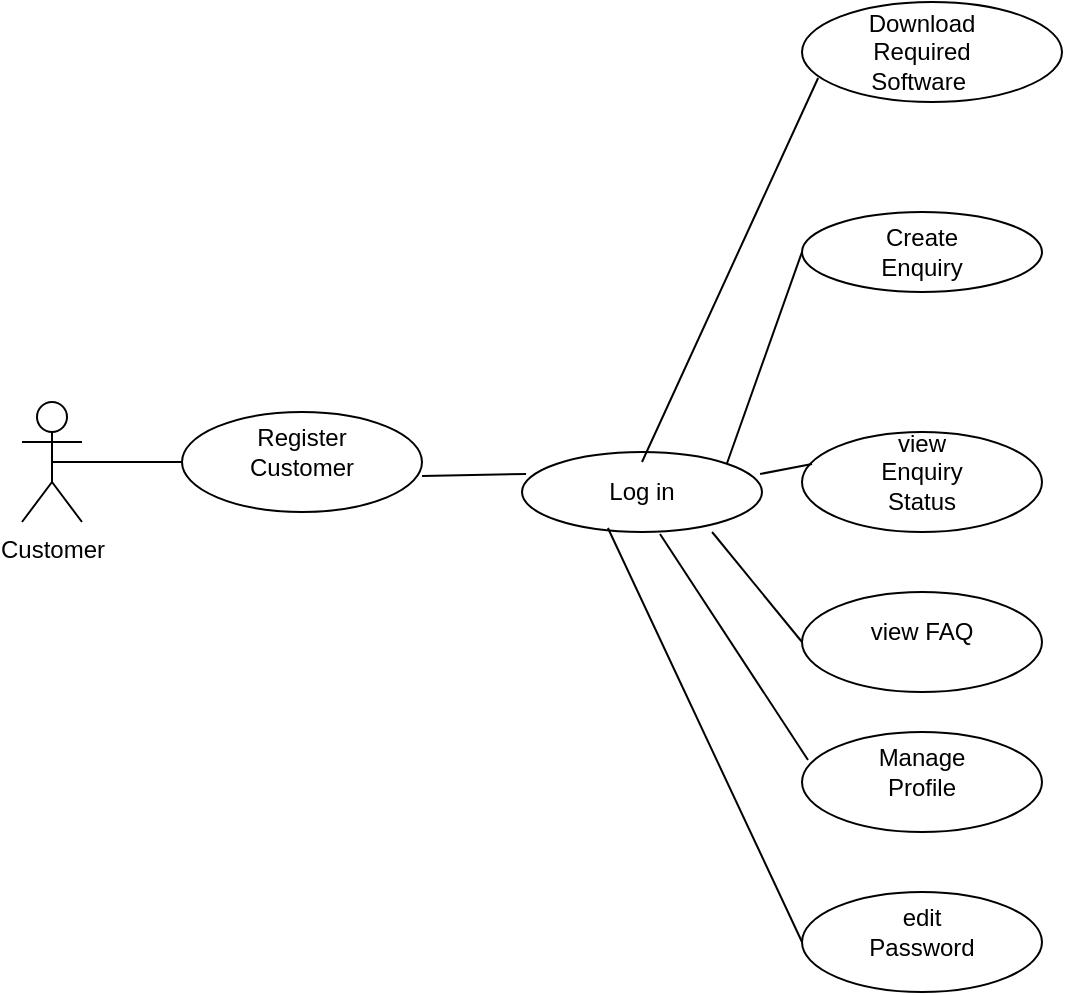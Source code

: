 <mxfile version="21.2.8" type="github">
  <diagram name="Page-1" id="cCaj6I9_EqimoGMLsfV3">
    <mxGraphModel dx="1360" dy="775" grid="1" gridSize="10" guides="1" tooltips="1" connect="1" arrows="1" fold="1" page="1" pageScale="1" pageWidth="827" pageHeight="1169" math="0" shadow="0">
      <root>
        <mxCell id="0" />
        <mxCell id="1" parent="0" />
        <mxCell id="t31nyGQxMdidjz3UWJmn-1" value="Customer" style="shape=umlActor;verticalLabelPosition=bottom;verticalAlign=top;html=1;outlineConnect=0;" vertex="1" parent="1">
          <mxGeometry x="40" y="315" width="30" height="60" as="geometry" />
        </mxCell>
        <mxCell id="t31nyGQxMdidjz3UWJmn-3" value="" style="ellipse;whiteSpace=wrap;html=1;" vertex="1" parent="1">
          <mxGeometry x="430" y="220" width="120" height="40" as="geometry" />
        </mxCell>
        <mxCell id="t31nyGQxMdidjz3UWJmn-4" value="Create Enquiry" style="text;html=1;strokeColor=none;fillColor=none;align=center;verticalAlign=middle;whiteSpace=wrap;rounded=0;" vertex="1" parent="1">
          <mxGeometry x="460" y="225" width="60" height="30" as="geometry" />
        </mxCell>
        <mxCell id="t31nyGQxMdidjz3UWJmn-5" value="" style="ellipse;whiteSpace=wrap;html=1;" vertex="1" parent="1">
          <mxGeometry x="290" y="340" width="120" height="40" as="geometry" />
        </mxCell>
        <mxCell id="t31nyGQxMdidjz3UWJmn-6" value="Log in" style="text;html=1;strokeColor=none;fillColor=none;align=center;verticalAlign=middle;whiteSpace=wrap;rounded=0;" vertex="1" parent="1">
          <mxGeometry x="320" y="345" width="60" height="30" as="geometry" />
        </mxCell>
        <mxCell id="t31nyGQxMdidjz3UWJmn-9" value="" style="ellipse;whiteSpace=wrap;html=1;" vertex="1" parent="1">
          <mxGeometry x="430" y="330" width="120" height="50" as="geometry" />
        </mxCell>
        <mxCell id="t31nyGQxMdidjz3UWJmn-10" value="view Enquiry Status" style="text;html=1;strokeColor=none;fillColor=none;align=center;verticalAlign=middle;whiteSpace=wrap;rounded=0;" vertex="1" parent="1">
          <mxGeometry x="460" y="335" width="60" height="30" as="geometry" />
        </mxCell>
        <mxCell id="t31nyGQxMdidjz3UWJmn-11" value="" style="ellipse;whiteSpace=wrap;html=1;" vertex="1" parent="1">
          <mxGeometry x="430" y="410" width="120" height="50" as="geometry" />
        </mxCell>
        <mxCell id="t31nyGQxMdidjz3UWJmn-12" value="view FAQ" style="text;html=1;strokeColor=none;fillColor=none;align=center;verticalAlign=middle;whiteSpace=wrap;rounded=0;" vertex="1" parent="1">
          <mxGeometry x="460" y="415" width="60" height="30" as="geometry" />
        </mxCell>
        <mxCell id="t31nyGQxMdidjz3UWJmn-13" value="" style="ellipse;whiteSpace=wrap;html=1;" vertex="1" parent="1">
          <mxGeometry x="120" y="320" width="120" height="50" as="geometry" />
        </mxCell>
        <mxCell id="t31nyGQxMdidjz3UWJmn-14" value="Register Customer" style="text;html=1;strokeColor=none;fillColor=none;align=center;verticalAlign=middle;whiteSpace=wrap;rounded=0;" vertex="1" parent="1">
          <mxGeometry x="150" y="325" width="60" height="30" as="geometry" />
        </mxCell>
        <mxCell id="t31nyGQxMdidjz3UWJmn-16" value="" style="ellipse;whiteSpace=wrap;html=1;" vertex="1" parent="1">
          <mxGeometry x="430" y="480" width="120" height="50" as="geometry" />
        </mxCell>
        <mxCell id="t31nyGQxMdidjz3UWJmn-17" value="Manage Profile" style="text;html=1;strokeColor=none;fillColor=none;align=center;verticalAlign=middle;whiteSpace=wrap;rounded=0;" vertex="1" parent="1">
          <mxGeometry x="460" y="485" width="60" height="30" as="geometry" />
        </mxCell>
        <mxCell id="t31nyGQxMdidjz3UWJmn-21" value="" style="ellipse;whiteSpace=wrap;html=1;" vertex="1" parent="1">
          <mxGeometry x="430" y="560" width="120" height="50" as="geometry" />
        </mxCell>
        <mxCell id="t31nyGQxMdidjz3UWJmn-22" value="edit Password" style="text;html=1;strokeColor=none;fillColor=none;align=center;verticalAlign=middle;whiteSpace=wrap;rounded=0;" vertex="1" parent="1">
          <mxGeometry x="460" y="565" width="60" height="30" as="geometry" />
        </mxCell>
        <mxCell id="t31nyGQxMdidjz3UWJmn-23" value="" style="endArrow=none;html=1;rounded=0;exitX=0.5;exitY=0.5;exitDx=0;exitDy=0;exitPerimeter=0;entryX=0;entryY=0.5;entryDx=0;entryDy=0;" edge="1" parent="1" source="t31nyGQxMdidjz3UWJmn-1" target="t31nyGQxMdidjz3UWJmn-13">
          <mxGeometry width="50" height="50" relative="1" as="geometry">
            <mxPoint x="390" y="440" as="sourcePoint" />
            <mxPoint x="440" y="390" as="targetPoint" />
          </mxGeometry>
        </mxCell>
        <mxCell id="t31nyGQxMdidjz3UWJmn-24" value="" style="endArrow=none;html=1;rounded=0;exitX=1;exitY=0.64;exitDx=0;exitDy=0;exitPerimeter=0;entryX=0.017;entryY=0.275;entryDx=0;entryDy=0;entryPerimeter=0;" edge="1" parent="1" source="t31nyGQxMdidjz3UWJmn-13" target="t31nyGQxMdidjz3UWJmn-5">
          <mxGeometry width="50" height="50" relative="1" as="geometry">
            <mxPoint x="390" y="440" as="sourcePoint" />
            <mxPoint x="440" y="390" as="targetPoint" />
          </mxGeometry>
        </mxCell>
        <mxCell id="t31nyGQxMdidjz3UWJmn-25" value="" style="endArrow=none;html=1;rounded=0;entryX=0;entryY=0.5;entryDx=0;entryDy=0;exitX=1;exitY=0;exitDx=0;exitDy=0;" edge="1" parent="1" source="t31nyGQxMdidjz3UWJmn-5" target="t31nyGQxMdidjz3UWJmn-3">
          <mxGeometry width="50" height="50" relative="1" as="geometry">
            <mxPoint x="390" y="440" as="sourcePoint" />
            <mxPoint x="440" y="390" as="targetPoint" />
          </mxGeometry>
        </mxCell>
        <mxCell id="t31nyGQxMdidjz3UWJmn-26" value="" style="endArrow=none;html=1;rounded=0;entryX=0.042;entryY=0.32;entryDx=0;entryDy=0;entryPerimeter=0;exitX=0.992;exitY=0.275;exitDx=0;exitDy=0;exitPerimeter=0;" edge="1" parent="1" source="t31nyGQxMdidjz3UWJmn-5" target="t31nyGQxMdidjz3UWJmn-9">
          <mxGeometry width="50" height="50" relative="1" as="geometry">
            <mxPoint x="390" y="440" as="sourcePoint" />
            <mxPoint x="440" y="390" as="targetPoint" />
          </mxGeometry>
        </mxCell>
        <mxCell id="t31nyGQxMdidjz3UWJmn-27" value="" style="endArrow=none;html=1;rounded=0;entryX=0;entryY=0.5;entryDx=0;entryDy=0;exitX=0.792;exitY=1;exitDx=0;exitDy=0;exitPerimeter=0;" edge="1" parent="1" source="t31nyGQxMdidjz3UWJmn-5" target="t31nyGQxMdidjz3UWJmn-11">
          <mxGeometry width="50" height="50" relative="1" as="geometry">
            <mxPoint x="390" y="440" as="sourcePoint" />
            <mxPoint x="440" y="390" as="targetPoint" />
          </mxGeometry>
        </mxCell>
        <mxCell id="t31nyGQxMdidjz3UWJmn-30" value="" style="endArrow=none;html=1;rounded=0;exitX=0.575;exitY=1.025;exitDx=0;exitDy=0;entryX=0.025;entryY=0.28;entryDx=0;entryDy=0;entryPerimeter=0;exitPerimeter=0;" edge="1" parent="1" source="t31nyGQxMdidjz3UWJmn-5" target="t31nyGQxMdidjz3UWJmn-16">
          <mxGeometry width="50" height="50" relative="1" as="geometry">
            <mxPoint x="390" y="440" as="sourcePoint" />
            <mxPoint x="440" y="390" as="targetPoint" />
          </mxGeometry>
        </mxCell>
        <mxCell id="t31nyGQxMdidjz3UWJmn-31" value="" style="endArrow=none;html=1;rounded=0;exitX=0.358;exitY=0.95;exitDx=0;exitDy=0;exitPerimeter=0;entryX=0;entryY=0.5;entryDx=0;entryDy=0;" edge="1" parent="1" source="t31nyGQxMdidjz3UWJmn-5" target="t31nyGQxMdidjz3UWJmn-21">
          <mxGeometry width="50" height="50" relative="1" as="geometry">
            <mxPoint x="390" y="440" as="sourcePoint" />
            <mxPoint x="440" y="390" as="targetPoint" />
          </mxGeometry>
        </mxCell>
        <mxCell id="t31nyGQxMdidjz3UWJmn-32" value="" style="ellipse;whiteSpace=wrap;html=1;" vertex="1" parent="1">
          <mxGeometry x="430" y="115" width="130" height="50" as="geometry" />
        </mxCell>
        <mxCell id="t31nyGQxMdidjz3UWJmn-33" value="Download Required Software&amp;nbsp;" style="text;html=1;strokeColor=none;fillColor=none;align=center;verticalAlign=middle;whiteSpace=wrap;rounded=0;" vertex="1" parent="1">
          <mxGeometry x="460" y="125" width="60" height="30" as="geometry" />
        </mxCell>
        <mxCell id="t31nyGQxMdidjz3UWJmn-34" value="" style="endArrow=none;html=1;rounded=0;entryX=0.062;entryY=0.76;entryDx=0;entryDy=0;entryPerimeter=0;exitX=0.5;exitY=0;exitDx=0;exitDy=0;" edge="1" parent="1" source="t31nyGQxMdidjz3UWJmn-6" target="t31nyGQxMdidjz3UWJmn-32">
          <mxGeometry width="50" height="50" relative="1" as="geometry">
            <mxPoint x="390" y="430" as="sourcePoint" />
            <mxPoint x="440" y="380" as="targetPoint" />
          </mxGeometry>
        </mxCell>
      </root>
    </mxGraphModel>
  </diagram>
</mxfile>
